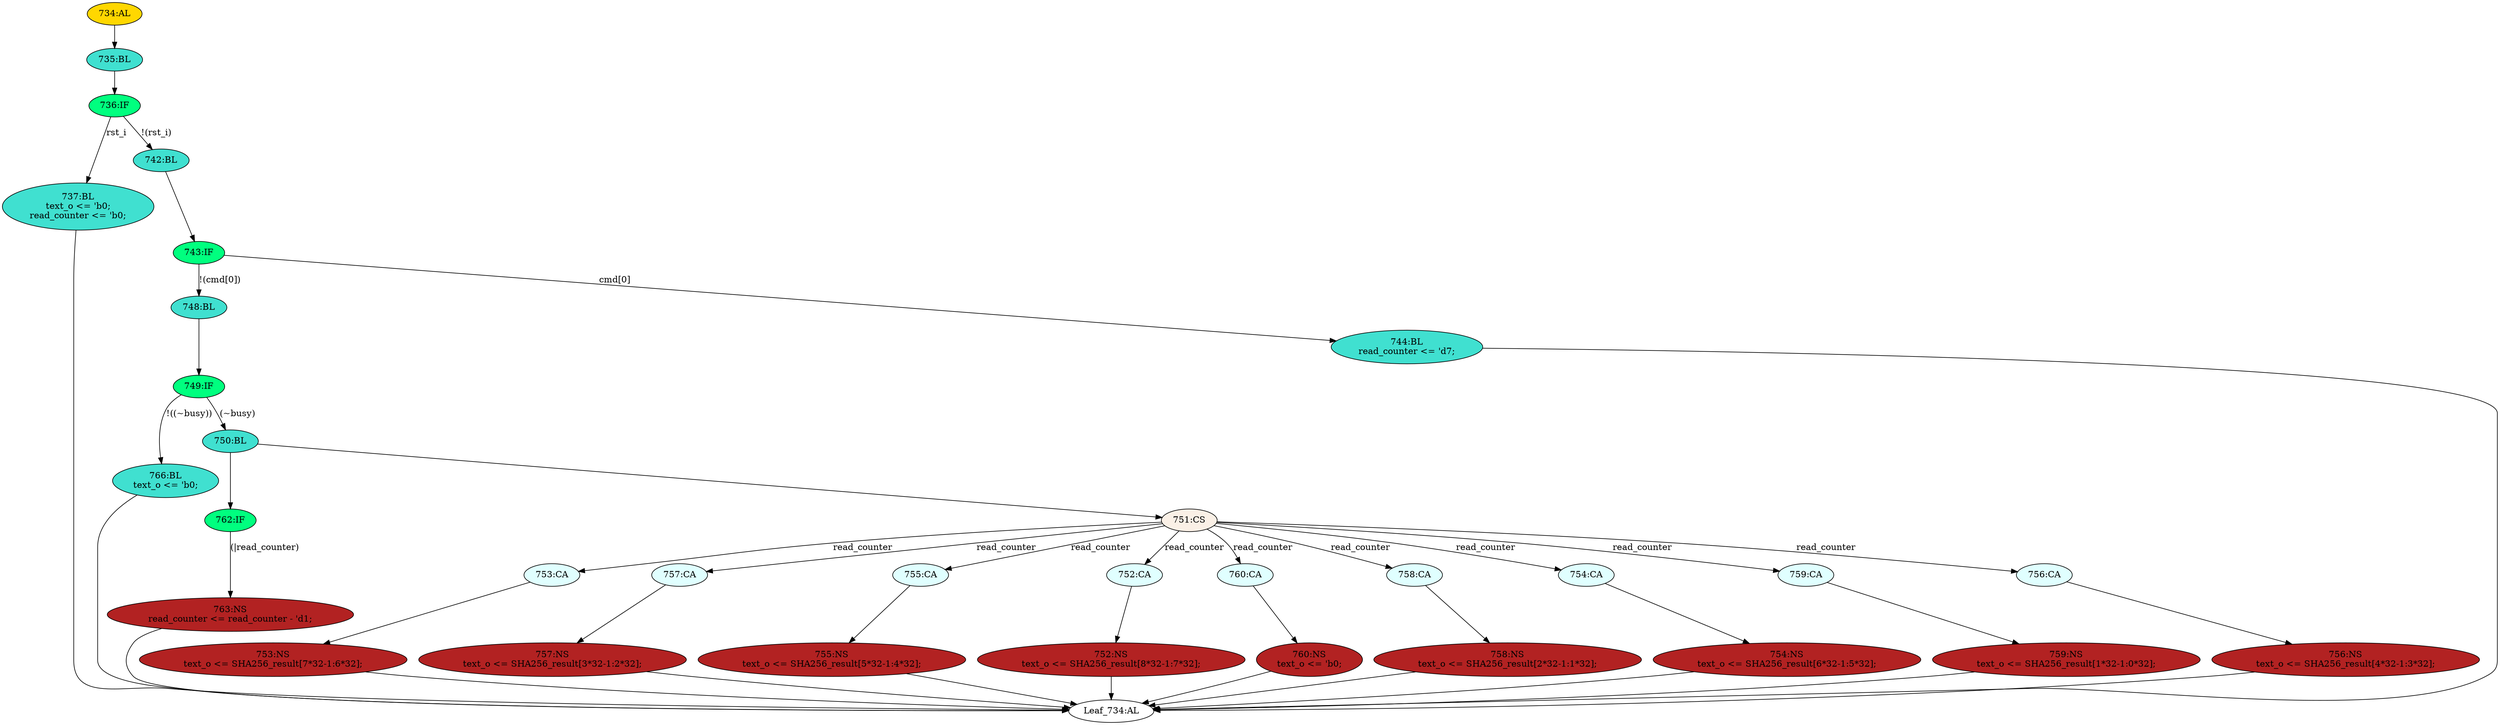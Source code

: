 strict digraph "" {
	node [label="\N"];
	"762:IF"	 [ast="<pyverilog.vparser.ast.IfStatement object at 0x7f28be0e1350>",
		fillcolor=springgreen,
		label="762:IF",
		statements="[]",
		style=filled,
		typ=IfStatement];
	"763:NS"	 [ast="<pyverilog.vparser.ast.NonblockingSubstitution object at 0x7f28be0e1390>",
		fillcolor=firebrick,
		label="763:NS
read_counter <= read_counter - 'd1;",
		statements="[<pyverilog.vparser.ast.NonblockingSubstitution object at 0x7f28be0e1390>]",
		style=filled,
		typ=NonblockingSubstitution];
	"762:IF" -> "763:NS"	 [cond="['read_counter']",
		label="(|read_counter)",
		lineno=762];
	"753:CA"	 [ast="<pyverilog.vparser.ast.Case object at 0x7f28be0e1690>",
		fillcolor=lightcyan,
		label="753:CA",
		statements="[]",
		style=filled,
		typ=Case];
	"753:NS"	 [ast="<pyverilog.vparser.ast.NonblockingSubstitution object at 0x7f28be0e1710>",
		fillcolor=firebrick,
		label="753:NS
text_o <= SHA256_result[7*32-1:6*32];",
		statements="[<pyverilog.vparser.ast.NonblockingSubstitution object at 0x7f28be0e1710>]",
		style=filled,
		typ=NonblockingSubstitution];
	"753:CA" -> "753:NS"	 [cond="[]",
		lineno=None];
	"737:BL"	 [ast="<pyverilog.vparser.ast.Block object at 0x7f28be0e1d90>",
		fillcolor=turquoise,
		label="737:BL
text_o <= 'b0;
read_counter <= 'b0;",
		statements="[<pyverilog.vparser.ast.NonblockingSubstitution object at 0x7f28be0e1ad0>, <pyverilog.vparser.ast.NonblockingSubstitution object \
at 0x7f28be0e1c10>]",
		style=filled,
		typ=Block];
	"Leaf_734:AL"	 [def_var="['text_o', 'read_counter']",
		label="Leaf_734:AL"];
	"737:BL" -> "Leaf_734:AL"	 [cond="[]",
		lineno=None];
	"757:CA"	 [ast="<pyverilog.vparser.ast.Case object at 0x7f28be0e6850>",
		fillcolor=lightcyan,
		label="757:CA",
		statements="[]",
		style=filled,
		typ=Case];
	"757:NS"	 [ast="<pyverilog.vparser.ast.NonblockingSubstitution object at 0x7f28be0e68d0>",
		fillcolor=firebrick,
		label="757:NS
text_o <= SHA256_result[3*32-1:2*32];",
		statements="[<pyverilog.vparser.ast.NonblockingSubstitution object at 0x7f28be0e68d0>]",
		style=filled,
		typ=NonblockingSubstitution];
	"757:CA" -> "757:NS"	 [cond="[]",
		lineno=None];
	"734:AL"	 [ast="<pyverilog.vparser.ast.Always object at 0x7f28be0e5250>",
		clk_sens=True,
		fillcolor=gold,
		label="734:AL",
		sens="['clk_i']",
		statements="[]",
		style=filled,
		typ=Always,
		use_var="['read_counter', 'cmd', 'SHA256_result', 'rst_i', 'busy']"];
	"735:BL"	 [ast="<pyverilog.vparser.ast.Block object at 0x7f28be0e5350>",
		fillcolor=turquoise,
		label="735:BL",
		statements="[]",
		style=filled,
		typ=Block];
	"734:AL" -> "735:BL"	 [cond="[]",
		lineno=None];
	"760:NS"	 [ast="<pyverilog.vparser.ast.NonblockingSubstitution object at 0x7f28be0eb1d0>",
		fillcolor=firebrick,
		label="760:NS
text_o <= 'b0;",
		statements="[<pyverilog.vparser.ast.NonblockingSubstitution object at 0x7f28be0eb1d0>]",
		style=filled,
		typ=NonblockingSubstitution];
	"760:NS" -> "Leaf_734:AL"	 [cond="[]",
		lineno=None];
	"755:CA"	 [ast="<pyverilog.vparser.ast.Case object at 0x7f28be0e5fd0>",
		fillcolor=lightcyan,
		label="755:CA",
		statements="[]",
		style=filled,
		typ=Case];
	"755:NS"	 [ast="<pyverilog.vparser.ast.NonblockingSubstitution object at 0x7f28be0e6090>",
		fillcolor=firebrick,
		label="755:NS
text_o <= SHA256_result[5*32-1:4*32];",
		statements="[<pyverilog.vparser.ast.NonblockingSubstitution object at 0x7f28be0e6090>]",
		style=filled,
		typ=NonblockingSubstitution];
	"755:CA" -> "755:NS"	 [cond="[]",
		lineno=None];
	"757:NS" -> "Leaf_734:AL"	 [cond="[]",
		lineno=None];
	"766:BL"	 [ast="<pyverilog.vparser.ast.Block object at 0x7f28be0e54d0>",
		fillcolor=turquoise,
		label="766:BL
text_o <= 'b0;",
		statements="[<pyverilog.vparser.ast.NonblockingSubstitution object at 0x7f28be0e5510>]",
		style=filled,
		typ=Block];
	"766:BL" -> "Leaf_734:AL"	 [cond="[]",
		lineno=None];
	"752:CA"	 [ast="<pyverilog.vparser.ast.Case object at 0x7f28be0e5750>",
		fillcolor=lightcyan,
		label="752:CA",
		statements="[]",
		style=filled,
		typ=Case];
	"752:NS"	 [ast="<pyverilog.vparser.ast.NonblockingSubstitution object at 0x7f28be0e57d0>",
		fillcolor=firebrick,
		label="752:NS
text_o <= SHA256_result[8*32-1:7*32];",
		statements="[<pyverilog.vparser.ast.NonblockingSubstitution object at 0x7f28be0e57d0>]",
		style=filled,
		typ=NonblockingSubstitution];
	"752:CA" -> "752:NS"	 [cond="[]",
		lineno=None];
	"755:NS" -> "Leaf_734:AL"	 [cond="[]",
		lineno=None];
	"760:CA"	 [ast="<pyverilog.vparser.ast.Case object at 0x7f28be0eb190>",
		fillcolor=lightcyan,
		label="760:CA",
		statements="[]",
		style=filled,
		typ=Case];
	"760:CA" -> "760:NS"	 [cond="[]",
		lineno=None];
	"758:CA"	 [ast="<pyverilog.vparser.ast.Case object at 0x7f28be0e6c90>",
		fillcolor=lightcyan,
		label="758:CA",
		statements="[]",
		style=filled,
		typ=Case];
	"758:NS"	 [ast="<pyverilog.vparser.ast.NonblockingSubstitution object at 0x7f28be0e1dd0>",
		fillcolor=firebrick,
		label="758:NS
text_o <= SHA256_result[2*32-1:1*32];",
		statements="[<pyverilog.vparser.ast.NonblockingSubstitution object at 0x7f28be0e1dd0>]",
		style=filled,
		typ=NonblockingSubstitution];
	"758:CA" -> "758:NS"	 [cond="[]",
		lineno=None];
	"751:CS"	 [ast="<pyverilog.vparser.ast.CaseStatement object at 0x7f28be0e5690>",
		fillcolor=linen,
		label="751:CS",
		statements="[]",
		style=filled,
		typ=CaseStatement];
	"751:CS" -> "753:CA"	 [cond="['read_counter']",
		label=read_counter,
		lineno=751];
	"751:CS" -> "757:CA"	 [cond="['read_counter']",
		label=read_counter,
		lineno=751];
	"751:CS" -> "755:CA"	 [cond="['read_counter']",
		label=read_counter,
		lineno=751];
	"751:CS" -> "752:CA"	 [cond="['read_counter']",
		label=read_counter,
		lineno=751];
	"751:CS" -> "760:CA"	 [cond="['read_counter']",
		label=read_counter,
		lineno=751];
	"751:CS" -> "758:CA"	 [cond="['read_counter']",
		label=read_counter,
		lineno=751];
	"754:CA"	 [ast="<pyverilog.vparser.ast.Case object at 0x7f28be0e5b90>",
		fillcolor=lightcyan,
		label="754:CA",
		statements="[]",
		style=filled,
		typ=Case];
	"751:CS" -> "754:CA"	 [cond="['read_counter']",
		label=read_counter,
		lineno=751];
	"759:CA"	 [ast="<pyverilog.vparser.ast.Case object at 0x7f28be0e6d10>",
		fillcolor=lightcyan,
		label="759:CA",
		statements="[]",
		style=filled,
		typ=Case];
	"751:CS" -> "759:CA"	 [cond="['read_counter']",
		label=read_counter,
		lineno=751];
	"756:CA"	 [ast="<pyverilog.vparser.ast.Case object at 0x7f28be0e6450>",
		fillcolor=lightcyan,
		label="756:CA",
		statements="[]",
		style=filled,
		typ=Case];
	"751:CS" -> "756:CA"	 [cond="['read_counter']",
		label=read_counter,
		lineno=751];
	"742:BL"	 [ast="<pyverilog.vparser.ast.Block object at 0x7f28be0e53d0>",
		fillcolor=turquoise,
		label="742:BL",
		statements="[]",
		style=filled,
		typ=Block];
	"743:IF"	 [ast="<pyverilog.vparser.ast.IfStatement object at 0x7f28be0e5410>",
		fillcolor=springgreen,
		label="743:IF",
		statements="[]",
		style=filled,
		typ=IfStatement];
	"742:BL" -> "743:IF"	 [cond="[]",
		lineno=None];
	"763:NS" -> "Leaf_734:AL"	 [cond="[]",
		lineno=None];
	"748:BL"	 [ast="<pyverilog.vparser.ast.Block object at 0x7f28be0e5450>",
		fillcolor=turquoise,
		label="748:BL",
		statements="[]",
		style=filled,
		typ=Block];
	"743:IF" -> "748:BL"	 [cond="['cmd']",
		label="!(cmd[0])",
		lineno=743];
	"744:BL"	 [ast="<pyverilog.vparser.ast.Block object at 0x7f28be0eb390>",
		fillcolor=turquoise,
		label="744:BL
read_counter <= 'd7;",
		statements="[<pyverilog.vparser.ast.NonblockingSubstitution object at 0x7f28be0eb3d0>]",
		style=filled,
		typ=Block];
	"743:IF" -> "744:BL"	 [cond="['cmd']",
		label="cmd[0]",
		lineno=743];
	"756:NS"	 [ast="<pyverilog.vparser.ast.NonblockingSubstitution object at 0x7f28be0e64d0>",
		fillcolor=firebrick,
		label="756:NS
text_o <= SHA256_result[4*32-1:3*32];",
		statements="[<pyverilog.vparser.ast.NonblockingSubstitution object at 0x7f28be0e64d0>]",
		style=filled,
		typ=NonblockingSubstitution];
	"756:NS" -> "Leaf_734:AL"	 [cond="[]",
		lineno=None];
	"749:IF"	 [ast="<pyverilog.vparser.ast.IfStatement object at 0x7f28be0e5490>",
		fillcolor=springgreen,
		label="749:IF",
		statements="[]",
		style=filled,
		typ=IfStatement];
	"748:BL" -> "749:IF"	 [cond="[]",
		lineno=None];
	"750:BL"	 [ast="<pyverilog.vparser.ast.Block object at 0x7f28be0e5650>",
		fillcolor=turquoise,
		label="750:BL",
		statements="[]",
		style=filled,
		typ=Block];
	"750:BL" -> "762:IF"	 [cond="[]",
		lineno=None];
	"750:BL" -> "751:CS"	 [cond="[]",
		lineno=None];
	"753:NS" -> "Leaf_734:AL"	 [cond="[]",
		lineno=None];
	"754:NS"	 [ast="<pyverilog.vparser.ast.NonblockingSubstitution object at 0x7f28be0e5c10>",
		fillcolor=firebrick,
		label="754:NS
text_o <= SHA256_result[6*32-1:5*32];",
		statements="[<pyverilog.vparser.ast.NonblockingSubstitution object at 0x7f28be0e5c10>]",
		style=filled,
		typ=NonblockingSubstitution];
	"754:NS" -> "Leaf_734:AL"	 [cond="[]",
		lineno=None];
	"759:NS"	 [ast="<pyverilog.vparser.ast.NonblockingSubstitution object at 0x7f28be0e6d90>",
		fillcolor=firebrick,
		label="759:NS
text_o <= SHA256_result[1*32-1:0*32];",
		statements="[<pyverilog.vparser.ast.NonblockingSubstitution object at 0x7f28be0e6d90>]",
		style=filled,
		typ=NonblockingSubstitution];
	"759:NS" -> "Leaf_734:AL"	 [cond="[]",
		lineno=None];
	"736:IF"	 [ast="<pyverilog.vparser.ast.IfStatement object at 0x7f28be0e5390>",
		fillcolor=springgreen,
		label="736:IF",
		statements="[]",
		style=filled,
		typ=IfStatement];
	"735:BL" -> "736:IF"	 [cond="[]",
		lineno=None];
	"754:CA" -> "754:NS"	 [cond="[]",
		lineno=None];
	"744:BL" -> "Leaf_734:AL"	 [cond="[]",
		lineno=None];
	"759:CA" -> "759:NS"	 [cond="[]",
		lineno=None];
	"758:NS" -> "Leaf_734:AL"	 [cond="[]",
		lineno=None];
	"749:IF" -> "766:BL"	 [cond="['busy']",
		label="!((~busy))",
		lineno=749];
	"749:IF" -> "750:BL"	 [cond="['busy']",
		label="(~busy)",
		lineno=749];
	"736:IF" -> "737:BL"	 [cond="['rst_i']",
		label=rst_i,
		lineno=736];
	"736:IF" -> "742:BL"	 [cond="['rst_i']",
		label="!(rst_i)",
		lineno=736];
	"756:CA" -> "756:NS"	 [cond="[]",
		lineno=None];
	"752:NS" -> "Leaf_734:AL"	 [cond="[]",
		lineno=None];
}
